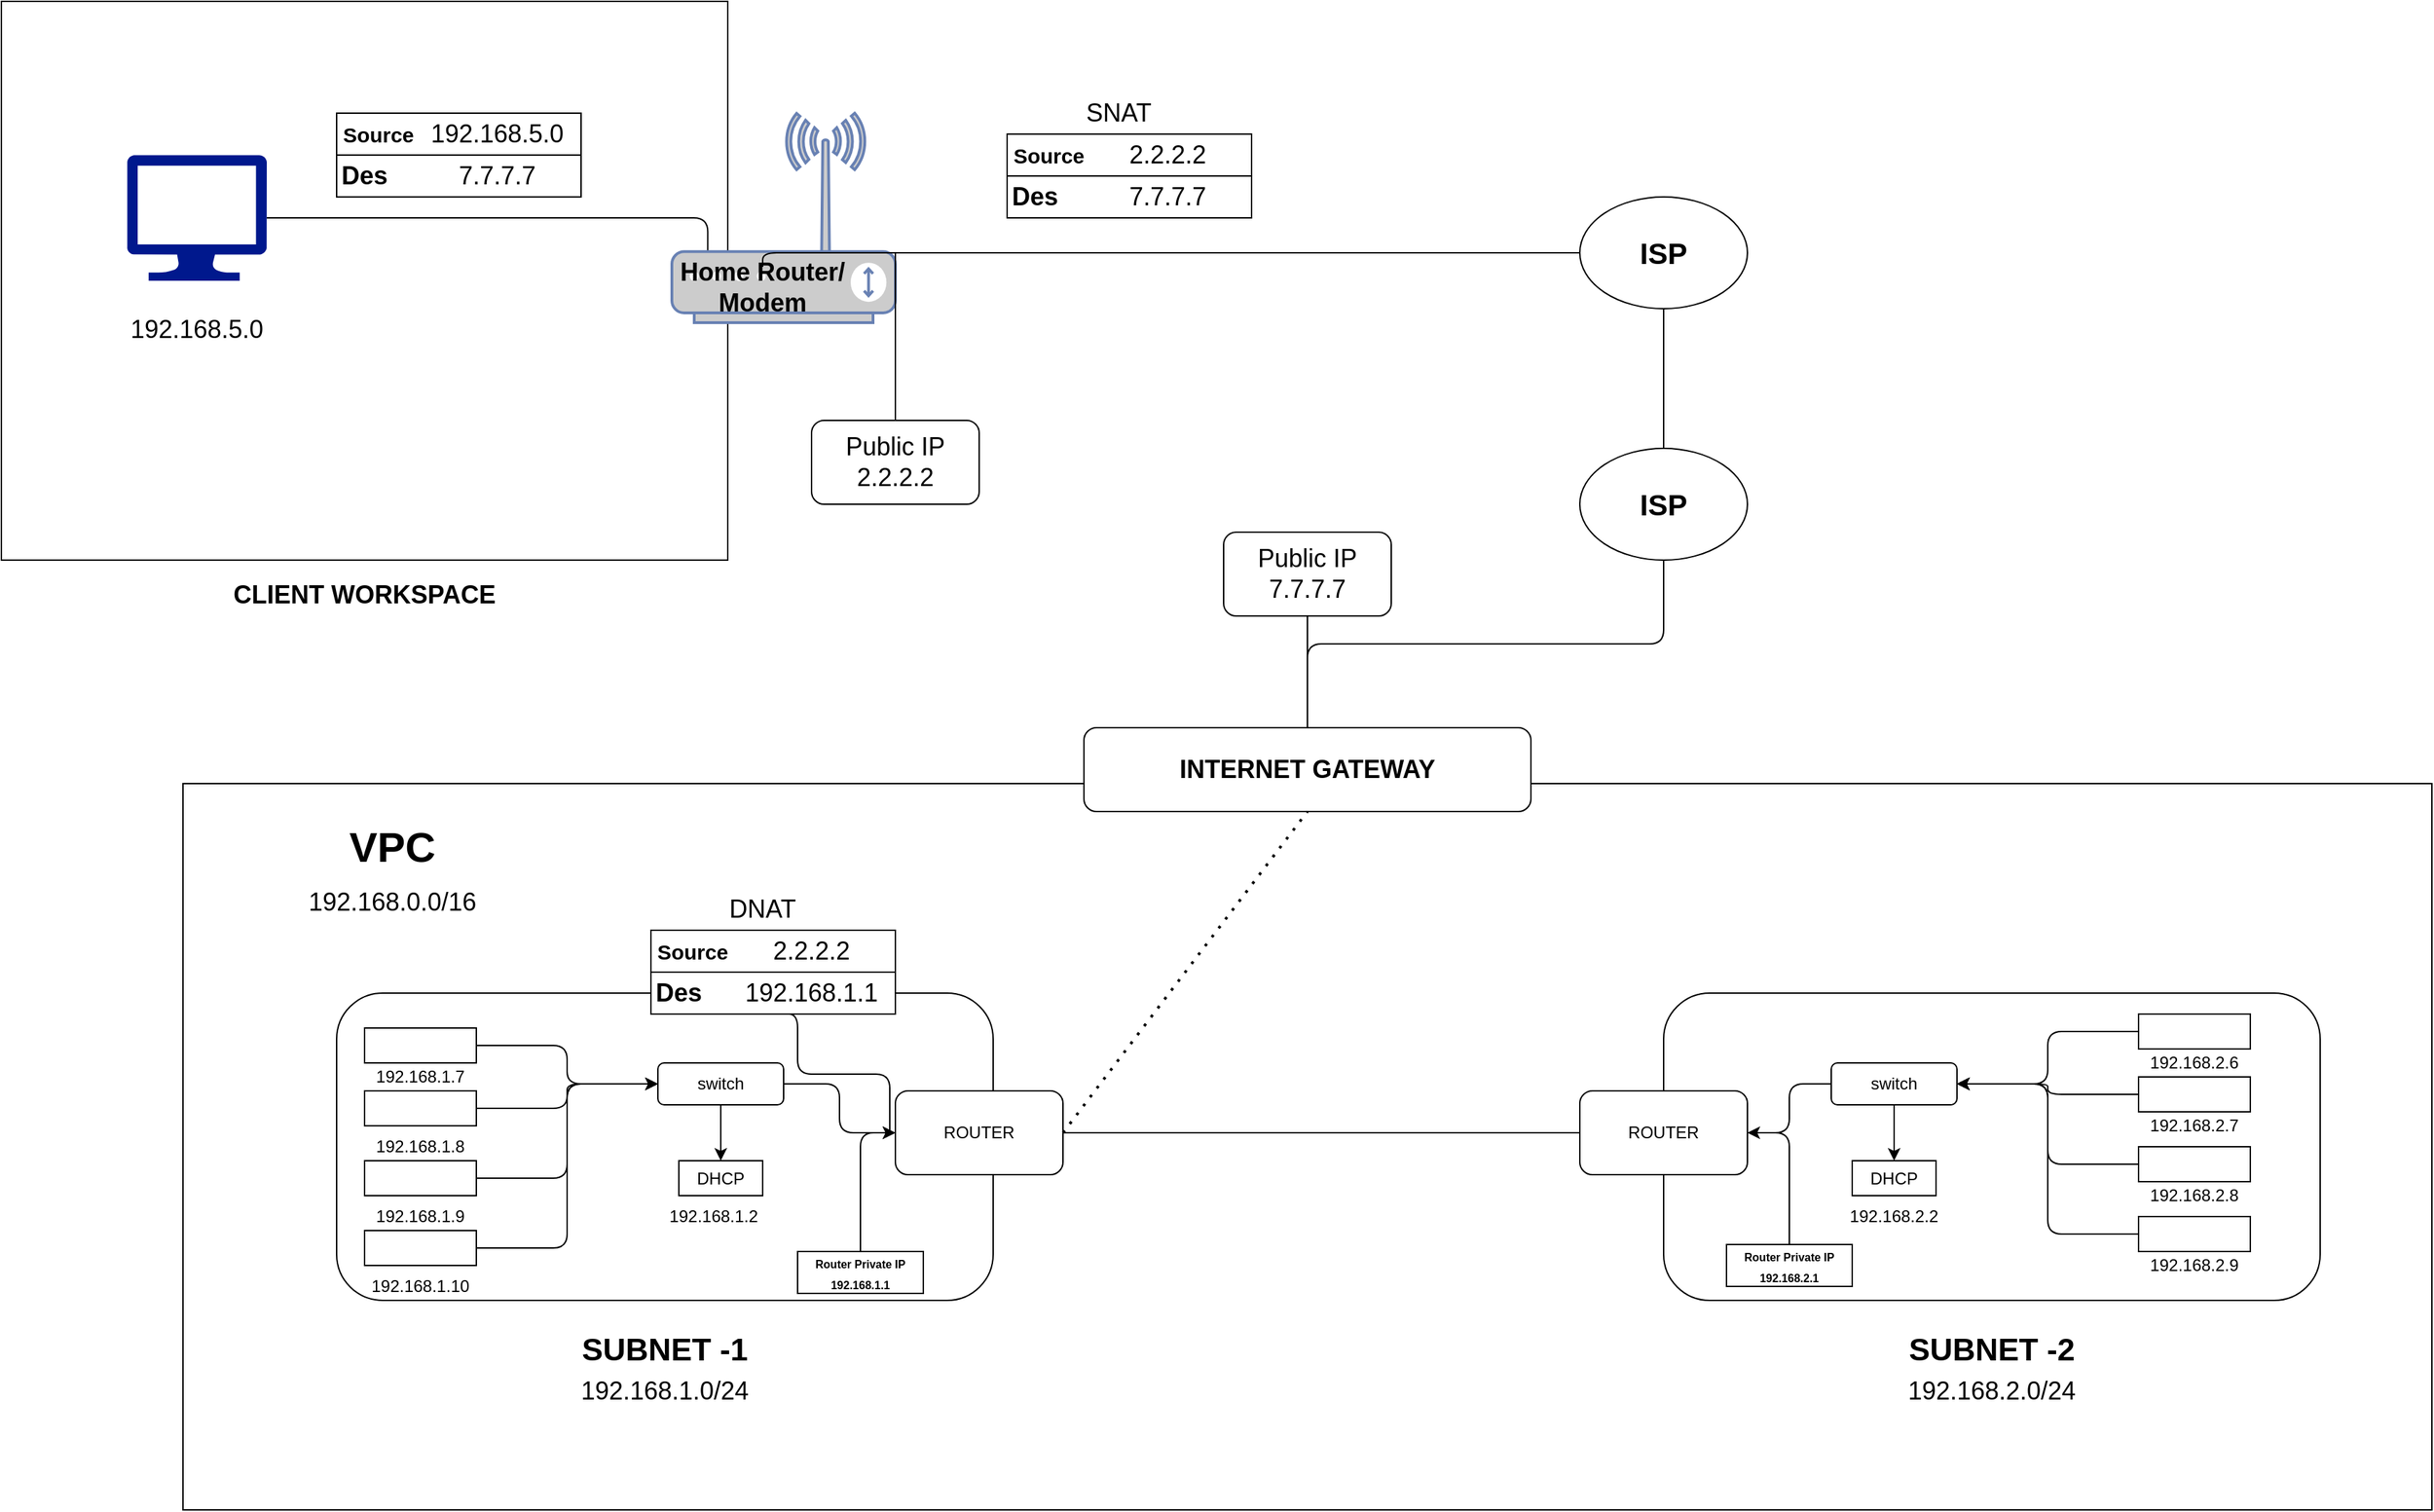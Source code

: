 <mxfile version="16.5.3" type="github">
  <diagram id="cgZuAQymzo9P9m9GtYBO" name="Page-1">
    <mxGraphModel dx="1673" dy="896" grid="1" gridSize="10" guides="1" tooltips="1" connect="1" arrows="1" fold="1" page="1" pageScale="1" pageWidth="1920" pageHeight="1200" math="0" shadow="0">
      <root>
        <mxCell id="0" />
        <mxCell id="1" parent="0" />
        <mxCell id="nOPR-63dfSeK1-8soUbw-1" value="" style="rounded=0;whiteSpace=wrap;html=1;" parent="1" vertex="1">
          <mxGeometry x="140" y="560" width="1610" height="520" as="geometry" />
        </mxCell>
        <mxCell id="nOPR-63dfSeK1-8soUbw-2" value="" style="rounded=1;whiteSpace=wrap;html=1;" parent="1" vertex="1">
          <mxGeometry x="250" y="710" width="470" height="220" as="geometry" />
        </mxCell>
        <mxCell id="nOPR-63dfSeK1-8soUbw-4" value="" style="rounded=1;whiteSpace=wrap;html=1;" parent="1" vertex="1">
          <mxGeometry x="1200" y="710" width="470" height="220" as="geometry" />
        </mxCell>
        <mxCell id="7Ufx0hej1nbOpLO8S6u6-35" style="edgeStyle=orthogonalEdgeStyle;rounded=1;orthogonalLoop=1;jettySize=auto;html=1;exitX=1;exitY=0.5;exitDx=0;exitDy=0;entryX=0;entryY=0.5;entryDx=0;entryDy=0;fontSize=8;endArrow=none;endFill=0;" edge="1" parent="1" source="nOPR-63dfSeK1-8soUbw-5" target="nOPR-63dfSeK1-8soUbw-6">
          <mxGeometry relative="1" as="geometry" />
        </mxCell>
        <mxCell id="nOPR-63dfSeK1-8soUbw-5" value="ROUTER" style="rounded=1;whiteSpace=wrap;html=1;" parent="1" vertex="1">
          <mxGeometry x="650" y="780" width="120" height="60" as="geometry" />
        </mxCell>
        <mxCell id="nOPR-63dfSeK1-8soUbw-6" value="ROUTER" style="rounded=1;whiteSpace=wrap;html=1;" parent="1" vertex="1">
          <mxGeometry x="1140" y="780" width="120" height="60" as="geometry" />
        </mxCell>
        <mxCell id="nOPR-63dfSeK1-8soUbw-13" style="edgeStyle=orthogonalEdgeStyle;rounded=1;orthogonalLoop=1;jettySize=auto;html=1;exitX=1;exitY=0.5;exitDx=0;exitDy=0;entryX=0;entryY=0.5;entryDx=0;entryDy=0;" parent="1" source="nOPR-63dfSeK1-8soUbw-7" target="nOPR-63dfSeK1-8soUbw-5" edge="1">
          <mxGeometry relative="1" as="geometry" />
        </mxCell>
        <mxCell id="nOPR-63dfSeK1-8soUbw-16" style="edgeStyle=orthogonalEdgeStyle;rounded=0;orthogonalLoop=1;jettySize=auto;html=1;exitX=0.5;exitY=1;exitDx=0;exitDy=0;entryX=0.5;entryY=0;entryDx=0;entryDy=0;" parent="1" source="nOPR-63dfSeK1-8soUbw-7" target="nOPR-63dfSeK1-8soUbw-15" edge="1">
          <mxGeometry relative="1" as="geometry" />
        </mxCell>
        <mxCell id="nOPR-63dfSeK1-8soUbw-7" value="switch" style="rounded=1;whiteSpace=wrap;html=1;" parent="1" vertex="1">
          <mxGeometry x="480" y="760" width="90" height="30" as="geometry" />
        </mxCell>
        <mxCell id="7Ufx0hej1nbOpLO8S6u6-11" style="edgeStyle=orthogonalEdgeStyle;rounded=0;orthogonalLoop=1;jettySize=auto;html=1;exitX=0.5;exitY=1;exitDx=0;exitDy=0;" edge="1" parent="1" source="nOPR-63dfSeK1-8soUbw-8" target="7Ufx0hej1nbOpLO8S6u6-10">
          <mxGeometry relative="1" as="geometry" />
        </mxCell>
        <mxCell id="7Ufx0hej1nbOpLO8S6u6-13" style="edgeStyle=orthogonalEdgeStyle;rounded=1;orthogonalLoop=1;jettySize=auto;html=1;exitX=0;exitY=0.5;exitDx=0;exitDy=0;" edge="1" parent="1" source="nOPR-63dfSeK1-8soUbw-8" target="nOPR-63dfSeK1-8soUbw-6">
          <mxGeometry relative="1" as="geometry" />
        </mxCell>
        <mxCell id="nOPR-63dfSeK1-8soUbw-8" value="switch" style="rounded=1;whiteSpace=wrap;html=1;" parent="1" vertex="1">
          <mxGeometry x="1320" y="760" width="90" height="30" as="geometry" />
        </mxCell>
        <mxCell id="nOPR-63dfSeK1-8soUbw-15" value="DHCP&lt;br&gt;" style="rounded=0;whiteSpace=wrap;html=1;" parent="1" vertex="1">
          <mxGeometry x="495" y="830" width="60" height="25" as="geometry" />
        </mxCell>
        <mxCell id="nOPR-63dfSeK1-8soUbw-24" style="edgeStyle=orthogonalEdgeStyle;rounded=1;orthogonalLoop=1;jettySize=auto;html=1;exitX=1;exitY=0.5;exitDx=0;exitDy=0;entryX=0;entryY=0.5;entryDx=0;entryDy=0;" parent="1" source="nOPR-63dfSeK1-8soUbw-20" target="nOPR-63dfSeK1-8soUbw-7" edge="1">
          <mxGeometry relative="1" as="geometry" />
        </mxCell>
        <mxCell id="nOPR-63dfSeK1-8soUbw-20" value="" style="rounded=0;whiteSpace=wrap;html=1;" parent="1" vertex="1">
          <mxGeometry x="270" y="735" width="80" height="25" as="geometry" />
        </mxCell>
        <mxCell id="nOPR-63dfSeK1-8soUbw-25" style="edgeStyle=orthogonalEdgeStyle;rounded=1;orthogonalLoop=1;jettySize=auto;html=1;exitX=1;exitY=0.5;exitDx=0;exitDy=0;" parent="1" source="nOPR-63dfSeK1-8soUbw-21" target="nOPR-63dfSeK1-8soUbw-7" edge="1">
          <mxGeometry relative="1" as="geometry" />
        </mxCell>
        <mxCell id="nOPR-63dfSeK1-8soUbw-21" value="" style="rounded=0;whiteSpace=wrap;html=1;" parent="1" vertex="1">
          <mxGeometry x="270" y="780" width="80" height="25" as="geometry" />
        </mxCell>
        <mxCell id="nOPR-63dfSeK1-8soUbw-26" style="edgeStyle=orthogonalEdgeStyle;rounded=1;orthogonalLoop=1;jettySize=auto;html=1;entryX=0;entryY=0.5;entryDx=0;entryDy=0;" parent="1" source="nOPR-63dfSeK1-8soUbw-22" target="nOPR-63dfSeK1-8soUbw-7" edge="1">
          <mxGeometry relative="1" as="geometry" />
        </mxCell>
        <mxCell id="nOPR-63dfSeK1-8soUbw-22" value="" style="rounded=0;whiteSpace=wrap;html=1;" parent="1" vertex="1">
          <mxGeometry x="270" y="830" width="80" height="25" as="geometry" />
        </mxCell>
        <mxCell id="nOPR-63dfSeK1-8soUbw-27" style="edgeStyle=orthogonalEdgeStyle;rounded=1;orthogonalLoop=1;jettySize=auto;html=1;exitX=1;exitY=0.5;exitDx=0;exitDy=0;entryX=0;entryY=0.5;entryDx=0;entryDy=0;endArrow=none;endFill=0;" parent="1" source="nOPR-63dfSeK1-8soUbw-23" target="nOPR-63dfSeK1-8soUbw-7" edge="1">
          <mxGeometry relative="1" as="geometry" />
        </mxCell>
        <mxCell id="nOPR-63dfSeK1-8soUbw-23" value="" style="rounded=0;whiteSpace=wrap;html=1;" parent="1" vertex="1">
          <mxGeometry x="270" y="880" width="80" height="25" as="geometry" />
        </mxCell>
        <mxCell id="7Ufx0hej1nbOpLO8S6u6-5" style="edgeStyle=orthogonalEdgeStyle;rounded=1;orthogonalLoop=1;jettySize=auto;html=1;exitX=0;exitY=0.5;exitDx=0;exitDy=0;entryX=1;entryY=0.5;entryDx=0;entryDy=0;" edge="1" parent="1" source="7Ufx0hej1nbOpLO8S6u6-1" target="nOPR-63dfSeK1-8soUbw-8">
          <mxGeometry relative="1" as="geometry" />
        </mxCell>
        <mxCell id="7Ufx0hej1nbOpLO8S6u6-1" value="" style="rounded=0;whiteSpace=wrap;html=1;" vertex="1" parent="1">
          <mxGeometry x="1540" y="725" width="80" height="25" as="geometry" />
        </mxCell>
        <mxCell id="7Ufx0hej1nbOpLO8S6u6-6" style="edgeStyle=orthogonalEdgeStyle;rounded=1;orthogonalLoop=1;jettySize=auto;html=1;exitX=0;exitY=0.5;exitDx=0;exitDy=0;entryX=1;entryY=0.5;entryDx=0;entryDy=0;" edge="1" parent="1" source="7Ufx0hej1nbOpLO8S6u6-2" target="nOPR-63dfSeK1-8soUbw-8">
          <mxGeometry relative="1" as="geometry" />
        </mxCell>
        <mxCell id="7Ufx0hej1nbOpLO8S6u6-2" value="" style="rounded=0;whiteSpace=wrap;html=1;" vertex="1" parent="1">
          <mxGeometry x="1540" y="770" width="80" height="25" as="geometry" />
        </mxCell>
        <mxCell id="7Ufx0hej1nbOpLO8S6u6-8" style="edgeStyle=orthogonalEdgeStyle;rounded=1;orthogonalLoop=1;jettySize=auto;html=1;exitX=0;exitY=0.5;exitDx=0;exitDy=0;entryX=1;entryY=0.5;entryDx=0;entryDy=0;" edge="1" parent="1" source="7Ufx0hej1nbOpLO8S6u6-3" target="nOPR-63dfSeK1-8soUbw-8">
          <mxGeometry relative="1" as="geometry" />
        </mxCell>
        <mxCell id="7Ufx0hej1nbOpLO8S6u6-3" value="" style="rounded=0;whiteSpace=wrap;html=1;" vertex="1" parent="1">
          <mxGeometry x="1540" y="820" width="80" height="25" as="geometry" />
        </mxCell>
        <mxCell id="7Ufx0hej1nbOpLO8S6u6-9" style="edgeStyle=orthogonalEdgeStyle;rounded=1;orthogonalLoop=1;jettySize=auto;html=1;exitX=0;exitY=0.5;exitDx=0;exitDy=0;entryX=1;entryY=0.5;entryDx=0;entryDy=0;" edge="1" parent="1" source="7Ufx0hej1nbOpLO8S6u6-4" target="nOPR-63dfSeK1-8soUbw-8">
          <mxGeometry relative="1" as="geometry" />
        </mxCell>
        <mxCell id="7Ufx0hej1nbOpLO8S6u6-4" value="" style="rounded=0;whiteSpace=wrap;html=1;" vertex="1" parent="1">
          <mxGeometry x="1540" y="870" width="80" height="25" as="geometry" />
        </mxCell>
        <mxCell id="7Ufx0hej1nbOpLO8S6u6-10" value="DHCP&lt;br&gt;" style="rounded=0;whiteSpace=wrap;html=1;" vertex="1" parent="1">
          <mxGeometry x="1335" y="830" width="60" height="25" as="geometry" />
        </mxCell>
        <mxCell id="7Ufx0hej1nbOpLO8S6u6-14" value="192.168.1.7" style="text;html=1;strokeColor=none;fillColor=none;align=center;verticalAlign=middle;whiteSpace=wrap;rounded=0;" vertex="1" parent="1">
          <mxGeometry x="280" y="770" width="60" as="geometry" />
        </mxCell>
        <mxCell id="7Ufx0hej1nbOpLO8S6u6-15" value="192.168.1.8" style="text;html=1;strokeColor=none;fillColor=none;align=center;verticalAlign=middle;whiteSpace=wrap;rounded=0;" vertex="1" parent="1">
          <mxGeometry x="280" y="820" width="60" as="geometry" />
        </mxCell>
        <mxCell id="7Ufx0hej1nbOpLO8S6u6-16" value="192.168.1.9" style="text;html=1;strokeColor=none;fillColor=none;align=center;verticalAlign=middle;whiteSpace=wrap;rounded=0;" vertex="1" parent="1">
          <mxGeometry x="280" y="870" width="60" as="geometry" />
        </mxCell>
        <mxCell id="7Ufx0hej1nbOpLO8S6u6-17" value="192.168.1.10" style="text;html=1;strokeColor=none;fillColor=none;align=center;verticalAlign=middle;whiteSpace=wrap;rounded=0;" vertex="1" parent="1">
          <mxGeometry x="280" y="920" width="60" as="geometry" />
        </mxCell>
        <mxCell id="7Ufx0hej1nbOpLO8S6u6-18" value="192.168.1.2" style="text;html=1;strokeColor=none;fillColor=none;align=center;verticalAlign=middle;whiteSpace=wrap;rounded=0;" vertex="1" parent="1">
          <mxGeometry x="490" y="870" width="60" as="geometry" />
        </mxCell>
        <mxCell id="7Ufx0hej1nbOpLO8S6u6-24" style="edgeStyle=orthogonalEdgeStyle;rounded=1;orthogonalLoop=1;jettySize=auto;html=1;exitX=0.5;exitY=0;exitDx=0;exitDy=0;entryX=0;entryY=0.5;entryDx=0;entryDy=0;fontSize=8;" edge="1" parent="1" source="7Ufx0hej1nbOpLO8S6u6-23" target="nOPR-63dfSeK1-8soUbw-5">
          <mxGeometry relative="1" as="geometry" />
        </mxCell>
        <mxCell id="7Ufx0hej1nbOpLO8S6u6-23" value="&lt;font style=&quot;font-size: 8px&quot;&gt;&lt;b&gt;Router Private IP&lt;br&gt;192.168.1.1&lt;/b&gt;&lt;/font&gt;" style="rounded=0;whiteSpace=wrap;html=1;" vertex="1" parent="1">
          <mxGeometry x="580" y="895" width="90" height="30" as="geometry" />
        </mxCell>
        <mxCell id="7Ufx0hej1nbOpLO8S6u6-27" value="192.168.2.6" style="text;html=1;strokeColor=none;fillColor=none;align=center;verticalAlign=middle;whiteSpace=wrap;rounded=0;" vertex="1" parent="1">
          <mxGeometry x="1550" y="760" width="60" as="geometry" />
        </mxCell>
        <mxCell id="7Ufx0hej1nbOpLO8S6u6-28" value="192.168.2.7" style="text;html=1;strokeColor=none;fillColor=none;align=center;verticalAlign=middle;whiteSpace=wrap;rounded=0;" vertex="1" parent="1">
          <mxGeometry x="1550" y="805" width="60" as="geometry" />
        </mxCell>
        <mxCell id="7Ufx0hej1nbOpLO8S6u6-29" value="192.168.2.8" style="text;html=1;strokeColor=none;fillColor=none;align=center;verticalAlign=middle;whiteSpace=wrap;rounded=0;" vertex="1" parent="1">
          <mxGeometry x="1550" y="855" width="60" as="geometry" />
        </mxCell>
        <mxCell id="7Ufx0hej1nbOpLO8S6u6-30" value="192.168.2.9" style="text;html=1;strokeColor=none;fillColor=none;align=center;verticalAlign=middle;whiteSpace=wrap;rounded=0;" vertex="1" parent="1">
          <mxGeometry x="1550" y="905" width="60" as="geometry" />
        </mxCell>
        <mxCell id="7Ufx0hej1nbOpLO8S6u6-31" value="192.168.2.2" style="text;html=1;strokeColor=none;fillColor=none;align=center;verticalAlign=middle;whiteSpace=wrap;rounded=0;" vertex="1" parent="1">
          <mxGeometry x="1335" y="870" width="60" as="geometry" />
        </mxCell>
        <mxCell id="7Ufx0hej1nbOpLO8S6u6-34" style="edgeStyle=orthogonalEdgeStyle;rounded=1;orthogonalLoop=1;jettySize=auto;html=1;exitX=0.5;exitY=0;exitDx=0;exitDy=0;entryX=1;entryY=0.5;entryDx=0;entryDy=0;fontSize=8;endArrow=none;endFill=0;" edge="1" parent="1" source="7Ufx0hej1nbOpLO8S6u6-32" target="nOPR-63dfSeK1-8soUbw-6">
          <mxGeometry relative="1" as="geometry" />
        </mxCell>
        <mxCell id="7Ufx0hej1nbOpLO8S6u6-32" value="&lt;font style=&quot;font-size: 8px&quot;&gt;&lt;b&gt;Router Private IP&lt;br&gt;192.168.2.1&lt;/b&gt;&lt;/font&gt;" style="rounded=0;whiteSpace=wrap;html=1;" vertex="1" parent="1">
          <mxGeometry x="1245" y="890" width="90" height="30" as="geometry" />
        </mxCell>
        <mxCell id="7Ufx0hej1nbOpLO8S6u6-39" value="&lt;h2&gt;&lt;font style=&quot;font-size: 18px&quot;&gt;INTERNET GATEWAY&lt;/font&gt;&lt;/h2&gt;" style="rounded=1;whiteSpace=wrap;html=1;fontSize=8;" vertex="1" parent="1">
          <mxGeometry x="785" y="520" width="320" height="60" as="geometry" />
        </mxCell>
        <mxCell id="7Ufx0hej1nbOpLO8S6u6-40" value="&lt;h2&gt;SUBNET -1&lt;/h2&gt;" style="text;html=1;strokeColor=none;fillColor=none;align=center;verticalAlign=middle;whiteSpace=wrap;rounded=0;fontSize=15;" vertex="1" parent="1">
          <mxGeometry x="405" y="950" width="160" height="30" as="geometry" />
        </mxCell>
        <mxCell id="7Ufx0hej1nbOpLO8S6u6-41" value="&lt;h2&gt;SUBNET -2&lt;/h2&gt;" style="text;html=1;strokeColor=none;fillColor=none;align=center;verticalAlign=middle;whiteSpace=wrap;rounded=0;fontSize=15;" vertex="1" parent="1">
          <mxGeometry x="1355" y="950" width="160" height="30" as="geometry" />
        </mxCell>
        <mxCell id="7Ufx0hej1nbOpLO8S6u6-42" value="&lt;h1&gt;VPC&lt;/h1&gt;" style="text;html=1;strokeColor=none;fillColor=none;align=center;verticalAlign=middle;whiteSpace=wrap;rounded=0;fontSize=15;" vertex="1" parent="1">
          <mxGeometry x="260" y="590" width="60" height="30" as="geometry" />
        </mxCell>
        <mxCell id="7Ufx0hej1nbOpLO8S6u6-43" value="192.168.1.0/24" style="text;html=1;strokeColor=none;fillColor=none;align=center;verticalAlign=middle;whiteSpace=wrap;rounded=0;fontSize=18;" vertex="1" parent="1">
          <mxGeometry x="395" y="980" width="180" height="30" as="geometry" />
        </mxCell>
        <mxCell id="7Ufx0hej1nbOpLO8S6u6-44" value="192.168.2.0/24" style="text;html=1;strokeColor=none;fillColor=none;align=center;verticalAlign=middle;whiteSpace=wrap;rounded=0;fontSize=18;" vertex="1" parent="1">
          <mxGeometry x="1345" y="980" width="180" height="30" as="geometry" />
        </mxCell>
        <mxCell id="7Ufx0hej1nbOpLO8S6u6-46" value="192.168.0.0/16" style="text;html=1;strokeColor=none;fillColor=none;align=center;verticalAlign=middle;whiteSpace=wrap;rounded=0;fontSize=18;" vertex="1" parent="1">
          <mxGeometry x="200" y="630" width="180" height="30" as="geometry" />
        </mxCell>
        <mxCell id="7Ufx0hej1nbOpLO8S6u6-47" value="" style="endArrow=none;dashed=1;html=1;dashPattern=1 3;strokeWidth=2;rounded=1;fontSize=18;entryX=0.5;entryY=1;entryDx=0;entryDy=0;exitX=1;exitY=0.5;exitDx=0;exitDy=0;" edge="1" parent="1" source="nOPR-63dfSeK1-8soUbw-5" target="7Ufx0hej1nbOpLO8S6u6-39">
          <mxGeometry width="50" height="50" relative="1" as="geometry">
            <mxPoint x="990" y="740" as="sourcePoint" />
            <mxPoint x="1040" y="690" as="targetPoint" />
          </mxGeometry>
        </mxCell>
        <mxCell id="7Ufx0hej1nbOpLO8S6u6-49" style="edgeStyle=orthogonalEdgeStyle;rounded=1;orthogonalLoop=1;jettySize=auto;html=1;exitX=0.5;exitY=1;exitDx=0;exitDy=0;entryX=0.5;entryY=0;entryDx=0;entryDy=0;fontSize=18;endArrow=none;endFill=0;" edge="1" parent="1" source="7Ufx0hej1nbOpLO8S6u6-48" target="7Ufx0hej1nbOpLO8S6u6-39">
          <mxGeometry relative="1" as="geometry" />
        </mxCell>
        <mxCell id="7Ufx0hej1nbOpLO8S6u6-52" style="edgeStyle=orthogonalEdgeStyle;rounded=1;orthogonalLoop=1;jettySize=auto;html=1;exitX=0.5;exitY=0;exitDx=0;exitDy=0;entryX=0.5;entryY=1;entryDx=0;entryDy=0;fontSize=18;endArrow=none;endFill=0;" edge="1" parent="1" source="7Ufx0hej1nbOpLO8S6u6-48" target="7Ufx0hej1nbOpLO8S6u6-51">
          <mxGeometry relative="1" as="geometry">
            <Array as="points">
              <mxPoint x="1200" y="160" />
            </Array>
          </mxGeometry>
        </mxCell>
        <mxCell id="7Ufx0hej1nbOpLO8S6u6-48" value="&lt;h3&gt;ISP&lt;/h3&gt;" style="ellipse;whiteSpace=wrap;html=1;fontSize=18;" vertex="1" parent="1">
          <mxGeometry x="1140" y="320" width="120" height="80" as="geometry" />
        </mxCell>
        <mxCell id="7Ufx0hej1nbOpLO8S6u6-51" value="&lt;h3&gt;ISP&lt;/h3&gt;" style="ellipse;whiteSpace=wrap;html=1;fontSize=18;" vertex="1" parent="1">
          <mxGeometry x="1140" y="140" width="120" height="80" as="geometry" />
        </mxCell>
        <mxCell id="7Ufx0hej1nbOpLO8S6u6-54" value="" style="rounded=0;whiteSpace=wrap;html=1;fontSize=18;" vertex="1" parent="1">
          <mxGeometry x="10" width="520" height="400" as="geometry" />
        </mxCell>
        <mxCell id="7Ufx0hej1nbOpLO8S6u6-71" style="edgeStyle=orthogonalEdgeStyle;rounded=1;orthogonalLoop=1;jettySize=auto;html=1;exitX=1;exitY=0.5;exitDx=0;exitDy=0;exitPerimeter=0;entryX=0.329;entryY=0.021;entryDx=0;entryDy=0;entryPerimeter=0;fontSize=18;endArrow=none;endFill=0;" edge="1" parent="1" source="7Ufx0hej1nbOpLO8S6u6-55" target="7Ufx0hej1nbOpLO8S6u6-59">
          <mxGeometry relative="1" as="geometry" />
        </mxCell>
        <mxCell id="7Ufx0hej1nbOpLO8S6u6-55" value="" style="sketch=0;aspect=fixed;pointerEvents=1;shadow=0;dashed=0;html=1;strokeColor=none;labelPosition=center;verticalLabelPosition=bottom;verticalAlign=top;align=center;fillColor=#00188D;shape=mxgraph.azure.computer;fontSize=18;" vertex="1" parent="1">
          <mxGeometry x="100" y="110" width="100" height="90" as="geometry" />
        </mxCell>
        <mxCell id="7Ufx0hej1nbOpLO8S6u6-57" value="" style="fontColor=#0066CC;verticalAlign=top;verticalLabelPosition=bottom;labelPosition=center;align=center;html=1;outlineConnect=0;fillColor=#CCCCCC;strokeColor=#6881B3;gradientColor=none;gradientDirection=north;strokeWidth=2;shape=mxgraph.networks.wireless_modem;fontSize=18;" vertex="1" parent="1">
          <mxGeometry x="490" y="80" width="160" height="150" as="geometry" />
        </mxCell>
        <mxCell id="7Ufx0hej1nbOpLO8S6u6-60" style="edgeStyle=orthogonalEdgeStyle;rounded=1;orthogonalLoop=1;jettySize=auto;html=1;entryX=0;entryY=0.5;entryDx=0;entryDy=0;fontSize=18;endArrow=none;endFill=0;exitX=0.5;exitY=0;exitDx=0;exitDy=0;" edge="1" parent="1" source="7Ufx0hej1nbOpLO8S6u6-59" target="7Ufx0hej1nbOpLO8S6u6-51">
          <mxGeometry relative="1" as="geometry">
            <Array as="points">
              <mxPoint x="555" y="180" />
            </Array>
          </mxGeometry>
        </mxCell>
        <mxCell id="7Ufx0hej1nbOpLO8S6u6-59" value="&lt;b&gt;Home Router/&lt;br&gt;Modem&lt;/b&gt;" style="text;html=1;strokeColor=none;fillColor=none;align=center;verticalAlign=middle;whiteSpace=wrap;rounded=0;fontSize=18;" vertex="1" parent="1">
          <mxGeometry x="440" y="190" width="230" height="30" as="geometry" />
        </mxCell>
        <mxCell id="7Ufx0hej1nbOpLO8S6u6-65" style="edgeStyle=orthogonalEdgeStyle;rounded=1;orthogonalLoop=1;jettySize=auto;html=1;exitX=0.5;exitY=0;exitDx=0;exitDy=0;fontSize=18;endArrow=none;endFill=0;" edge="1" parent="1" source="7Ufx0hej1nbOpLO8S6u6-62">
          <mxGeometry relative="1" as="geometry">
            <mxPoint x="650" y="180" as="targetPoint" />
          </mxGeometry>
        </mxCell>
        <mxCell id="7Ufx0hej1nbOpLO8S6u6-62" value="Public IP&lt;br&gt;2.2.2.2" style="rounded=1;whiteSpace=wrap;html=1;fontSize=18;" vertex="1" parent="1">
          <mxGeometry x="590" y="300" width="120" height="60" as="geometry" />
        </mxCell>
        <mxCell id="7Ufx0hej1nbOpLO8S6u6-67" style="edgeStyle=orthogonalEdgeStyle;rounded=1;orthogonalLoop=1;jettySize=auto;html=1;exitX=0.5;exitY=1;exitDx=0;exitDy=0;entryX=0.5;entryY=0;entryDx=0;entryDy=0;fontSize=18;endArrow=none;endFill=0;" edge="1" parent="1" source="7Ufx0hej1nbOpLO8S6u6-66" target="7Ufx0hej1nbOpLO8S6u6-39">
          <mxGeometry relative="1" as="geometry" />
        </mxCell>
        <mxCell id="7Ufx0hej1nbOpLO8S6u6-66" value="Public IP&lt;br&gt;7.7.7.7" style="rounded=1;whiteSpace=wrap;html=1;fontSize=18;" vertex="1" parent="1">
          <mxGeometry x="885" y="380" width="120" height="60" as="geometry" />
        </mxCell>
        <mxCell id="7Ufx0hej1nbOpLO8S6u6-68" value="&lt;b&gt;CLIENT WORKSPACE&lt;/b&gt;" style="text;html=1;strokeColor=none;fillColor=none;align=center;verticalAlign=middle;whiteSpace=wrap;rounded=0;fontSize=18;" vertex="1" parent="1">
          <mxGeometry x="165" y="410" width="210" height="30" as="geometry" />
        </mxCell>
        <mxCell id="7Ufx0hej1nbOpLO8S6u6-77" value="" style="rounded=0;whiteSpace=wrap;html=1;fontSize=18;" vertex="1" parent="1">
          <mxGeometry x="250" y="80" width="175" height="60" as="geometry" />
        </mxCell>
        <mxCell id="7Ufx0hej1nbOpLO8S6u6-78" style="edgeStyle=orthogonalEdgeStyle;rounded=1;orthogonalLoop=1;jettySize=auto;html=1;exitX=0;exitY=0.5;exitDx=0;exitDy=0;entryX=1;entryY=0.5;entryDx=0;entryDy=0;fontSize=18;endArrow=none;endFill=0;" edge="1" parent="1" source="7Ufx0hej1nbOpLO8S6u6-77" target="7Ufx0hej1nbOpLO8S6u6-77">
          <mxGeometry relative="1" as="geometry">
            <Array as="points">
              <mxPoint x="330" y="110" />
              <mxPoint x="330" y="110" />
            </Array>
          </mxGeometry>
        </mxCell>
        <mxCell id="7Ufx0hej1nbOpLO8S6u6-79" value="&lt;h5&gt;Source&lt;/h5&gt;" style="text;html=1;strokeColor=none;fillColor=none;align=center;verticalAlign=middle;whiteSpace=wrap;rounded=0;fontSize=18;" vertex="1" parent="1">
          <mxGeometry x="250" y="80" width="60" height="30" as="geometry" />
        </mxCell>
        <mxCell id="7Ufx0hej1nbOpLO8S6u6-80" value="&lt;h4&gt;Des&lt;/h4&gt;" style="text;html=1;strokeColor=none;fillColor=none;align=center;verticalAlign=middle;whiteSpace=wrap;rounded=0;fontSize=18;" vertex="1" parent="1">
          <mxGeometry x="240" y="110" width="60" height="30" as="geometry" />
        </mxCell>
        <mxCell id="7Ufx0hej1nbOpLO8S6u6-81" value="192.168.5.0" style="text;html=1;strokeColor=none;fillColor=none;align=center;verticalAlign=middle;whiteSpace=wrap;rounded=0;fontSize=18;" vertex="1" parent="1">
          <mxGeometry x="335" y="80" width="60" height="30" as="geometry" />
        </mxCell>
        <mxCell id="7Ufx0hej1nbOpLO8S6u6-82" value="192.168.5.0" style="text;html=1;strokeColor=none;fillColor=none;align=center;verticalAlign=middle;whiteSpace=wrap;rounded=0;fontSize=18;" vertex="1" parent="1">
          <mxGeometry x="120" y="220" width="60" height="30" as="geometry" />
        </mxCell>
        <mxCell id="7Ufx0hej1nbOpLO8S6u6-84" value="7.7.7.7" style="text;html=1;strokeColor=none;fillColor=none;align=center;verticalAlign=middle;whiteSpace=wrap;rounded=0;fontSize=18;" vertex="1" parent="1">
          <mxGeometry x="320" y="110" width="90" height="30" as="geometry" />
        </mxCell>
        <mxCell id="7Ufx0hej1nbOpLO8S6u6-85" value="" style="rounded=0;whiteSpace=wrap;html=1;fontSize=18;" vertex="1" parent="1">
          <mxGeometry x="730" y="95" width="175" height="60" as="geometry" />
        </mxCell>
        <mxCell id="7Ufx0hej1nbOpLO8S6u6-86" style="edgeStyle=orthogonalEdgeStyle;rounded=1;orthogonalLoop=1;jettySize=auto;html=1;exitX=0;exitY=0.5;exitDx=0;exitDy=0;entryX=1;entryY=0.5;entryDx=0;entryDy=0;fontSize=18;endArrow=none;endFill=0;" edge="1" parent="1" source="7Ufx0hej1nbOpLO8S6u6-85" target="7Ufx0hej1nbOpLO8S6u6-85">
          <mxGeometry relative="1" as="geometry">
            <Array as="points">
              <mxPoint x="810" y="125" />
              <mxPoint x="810" y="125" />
            </Array>
          </mxGeometry>
        </mxCell>
        <mxCell id="7Ufx0hej1nbOpLO8S6u6-87" value="&lt;h5&gt;Source&lt;/h5&gt;" style="text;html=1;strokeColor=none;fillColor=none;align=center;verticalAlign=middle;whiteSpace=wrap;rounded=0;fontSize=18;" vertex="1" parent="1">
          <mxGeometry x="730" y="95" width="60" height="30" as="geometry" />
        </mxCell>
        <mxCell id="7Ufx0hej1nbOpLO8S6u6-88" value="&lt;h4&gt;Des&lt;/h4&gt;" style="text;html=1;strokeColor=none;fillColor=none;align=center;verticalAlign=middle;whiteSpace=wrap;rounded=0;fontSize=18;" vertex="1" parent="1">
          <mxGeometry x="720" y="125" width="60" height="30" as="geometry" />
        </mxCell>
        <mxCell id="7Ufx0hej1nbOpLO8S6u6-89" value="2.2.2.2" style="text;html=1;strokeColor=none;fillColor=none;align=center;verticalAlign=middle;whiteSpace=wrap;rounded=0;fontSize=18;" vertex="1" parent="1">
          <mxGeometry x="815" y="95" width="60" height="30" as="geometry" />
        </mxCell>
        <mxCell id="7Ufx0hej1nbOpLO8S6u6-90" value="7.7.7.7" style="text;html=1;strokeColor=none;fillColor=none;align=center;verticalAlign=middle;whiteSpace=wrap;rounded=0;fontSize=18;" vertex="1" parent="1">
          <mxGeometry x="800" y="125" width="90" height="30" as="geometry" />
        </mxCell>
        <mxCell id="7Ufx0hej1nbOpLO8S6u6-91" value="SNAT" style="text;html=1;strokeColor=none;fillColor=none;align=center;verticalAlign=middle;whiteSpace=wrap;rounded=0;fontSize=18;" vertex="1" parent="1">
          <mxGeometry x="780" y="65" width="60" height="30" as="geometry" />
        </mxCell>
        <mxCell id="7Ufx0hej1nbOpLO8S6u6-101" value="" style="rounded=0;whiteSpace=wrap;html=1;fontSize=18;" vertex="1" parent="1">
          <mxGeometry x="475" y="665" width="175" height="60" as="geometry" />
        </mxCell>
        <mxCell id="7Ufx0hej1nbOpLO8S6u6-102" style="edgeStyle=orthogonalEdgeStyle;rounded=1;orthogonalLoop=1;jettySize=auto;html=1;exitX=0;exitY=0.5;exitDx=0;exitDy=0;entryX=1;entryY=0.5;entryDx=0;entryDy=0;fontSize=18;endArrow=none;endFill=0;" edge="1" parent="1" source="7Ufx0hej1nbOpLO8S6u6-101" target="7Ufx0hej1nbOpLO8S6u6-101">
          <mxGeometry relative="1" as="geometry">
            <Array as="points">
              <mxPoint x="555" y="695" />
              <mxPoint x="555" y="695" />
            </Array>
          </mxGeometry>
        </mxCell>
        <mxCell id="7Ufx0hej1nbOpLO8S6u6-103" value="&lt;h5&gt;Source&lt;/h5&gt;" style="text;html=1;strokeColor=none;fillColor=none;align=center;verticalAlign=middle;whiteSpace=wrap;rounded=0;fontSize=18;" vertex="1" parent="1">
          <mxGeometry x="475" y="665" width="60" height="30" as="geometry" />
        </mxCell>
        <mxCell id="7Ufx0hej1nbOpLO8S6u6-104" value="&lt;h4&gt;Des&lt;/h4&gt;" style="text;html=1;strokeColor=none;fillColor=none;align=center;verticalAlign=middle;whiteSpace=wrap;rounded=0;fontSize=18;" vertex="1" parent="1">
          <mxGeometry x="465" y="695" width="60" height="30" as="geometry" />
        </mxCell>
        <mxCell id="7Ufx0hej1nbOpLO8S6u6-105" value="2.2.2.2" style="text;html=1;strokeColor=none;fillColor=none;align=center;verticalAlign=middle;whiteSpace=wrap;rounded=0;fontSize=18;" vertex="1" parent="1">
          <mxGeometry x="560" y="665" width="60" height="30" as="geometry" />
        </mxCell>
        <mxCell id="7Ufx0hej1nbOpLO8S6u6-108" style="edgeStyle=orthogonalEdgeStyle;rounded=1;orthogonalLoop=1;jettySize=auto;html=1;exitX=0.25;exitY=1;exitDx=0;exitDy=0;fontSize=18;endArrow=none;endFill=0;strokeWidth=1;" edge="1" parent="1" source="7Ufx0hej1nbOpLO8S6u6-106">
          <mxGeometry relative="1" as="geometry">
            <mxPoint x="646" y="810" as="targetPoint" />
            <Array as="points">
              <mxPoint x="580" y="725" />
              <mxPoint x="580" y="768" />
              <mxPoint x="646" y="768" />
            </Array>
          </mxGeometry>
        </mxCell>
        <mxCell id="7Ufx0hej1nbOpLO8S6u6-106" value="192.168.1.1" style="text;html=1;strokeColor=none;fillColor=none;align=center;verticalAlign=middle;whiteSpace=wrap;rounded=0;fontSize=18;" vertex="1" parent="1">
          <mxGeometry x="545" y="695" width="90" height="30" as="geometry" />
        </mxCell>
        <mxCell id="7Ufx0hej1nbOpLO8S6u6-107" value="DNAT" style="text;html=1;strokeColor=none;fillColor=none;align=center;verticalAlign=middle;whiteSpace=wrap;rounded=0;fontSize=18;" vertex="1" parent="1">
          <mxGeometry x="525" y="635" width="60" height="30" as="geometry" />
        </mxCell>
      </root>
    </mxGraphModel>
  </diagram>
</mxfile>
